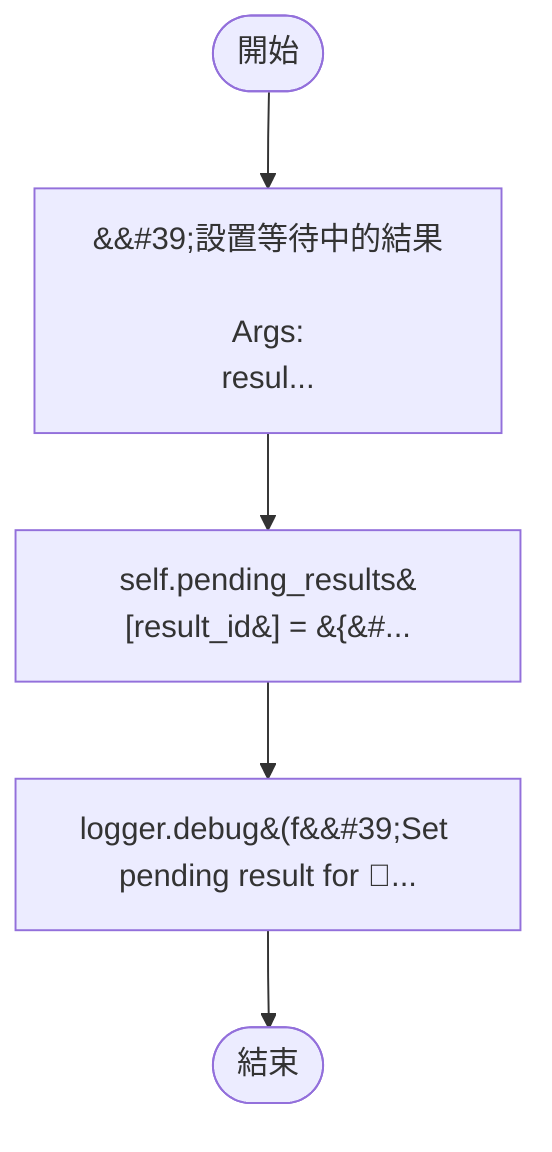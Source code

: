flowchart TB
    n1([開始])
    n2([結束])
    n3[&amp;&#35;39;設置等待中的結果\n\n        Args:\n            resul...]
    n4[self.pending_results&#91;result_id&#93; = &#123;&amp;&#35...]
    n5[logger.debug&#40;f&amp;&#35;39;Set pending result for &#1...]
    n1 --> n3
    n3 --> n4
    n4 --> n5
    n5 --> n2